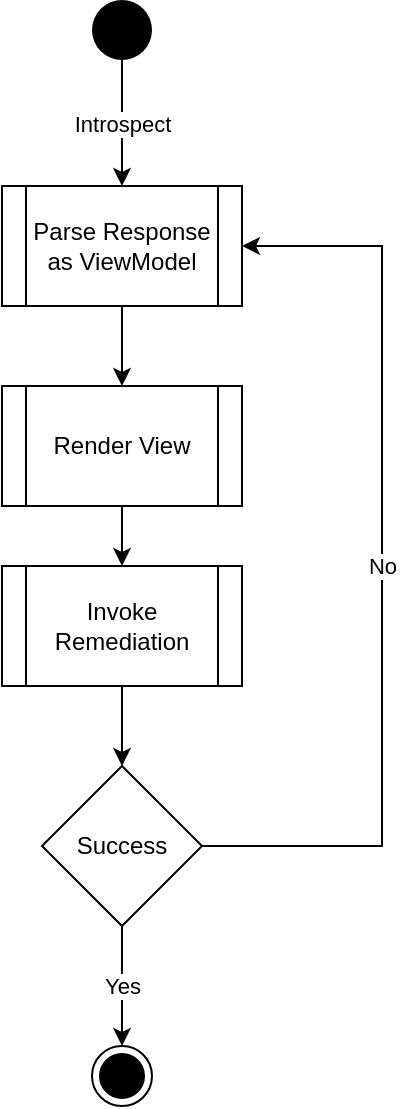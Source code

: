 <mxfile version="17.4.6" type="device"><diagram id="cgt5A1szX9bfIU3bGgWX" name="Page-1"><mxGraphModel dx="1087" dy="780" grid="1" gridSize="10" guides="1" tooltips="1" connect="1" arrows="1" fold="1" page="1" pageScale="1" pageWidth="850" pageHeight="1100" math="0" shadow="0"><root><mxCell id="0"/><mxCell id="1" parent="0"/><mxCell id="ZvliedGVUUeV-GRGqcfJ-8" style="edgeStyle=orthogonalEdgeStyle;rounded=0;orthogonalLoop=1;jettySize=auto;html=1;entryX=0.5;entryY=0;entryDx=0;entryDy=0;" edge="1" parent="1" source="ZvliedGVUUeV-GRGqcfJ-2" target="ZvliedGVUUeV-GRGqcfJ-3"><mxGeometry relative="1" as="geometry"/></mxCell><mxCell id="ZvliedGVUUeV-GRGqcfJ-2" value="Render View" style="shape=process;whiteSpace=wrap;html=1;backgroundOutline=1;" vertex="1" parent="1"><mxGeometry x="220" y="253" width="120" height="60" as="geometry"/></mxCell><mxCell id="ZvliedGVUUeV-GRGqcfJ-9" style="edgeStyle=orthogonalEdgeStyle;rounded=0;orthogonalLoop=1;jettySize=auto;html=1;entryX=0.5;entryY=0;entryDx=0;entryDy=0;" edge="1" parent="1" source="ZvliedGVUUeV-GRGqcfJ-3" target="ZvliedGVUUeV-GRGqcfJ-4"><mxGeometry relative="1" as="geometry"/></mxCell><mxCell id="ZvliedGVUUeV-GRGqcfJ-3" value="Invoke Remediation" style="shape=process;whiteSpace=wrap;html=1;backgroundOutline=1;" vertex="1" parent="1"><mxGeometry x="220" y="343" width="120" height="60" as="geometry"/></mxCell><mxCell id="ZvliedGVUUeV-GRGqcfJ-12" value="Yes" style="edgeStyle=orthogonalEdgeStyle;rounded=0;orthogonalLoop=1;jettySize=auto;html=1;entryX=0.5;entryY=0;entryDx=0;entryDy=0;" edge="1" parent="1" source="ZvliedGVUUeV-GRGqcfJ-4" target="ZvliedGVUUeV-GRGqcfJ-6"><mxGeometry relative="1" as="geometry"/></mxCell><mxCell id="ZvliedGVUUeV-GRGqcfJ-17" value="No" style="edgeStyle=orthogonalEdgeStyle;rounded=0;orthogonalLoop=1;jettySize=auto;html=1;entryX=1;entryY=0.5;entryDx=0;entryDy=0;" edge="1" parent="1" source="ZvliedGVUUeV-GRGqcfJ-4" target="ZvliedGVUUeV-GRGqcfJ-13"><mxGeometry relative="1" as="geometry"><mxPoint x="420" y="180" as="targetPoint"/><Array as="points"><mxPoint x="410" y="483"/><mxPoint x="410" y="183"/></Array></mxGeometry></mxCell><mxCell id="ZvliedGVUUeV-GRGqcfJ-4" value="Success" style="rhombus;whiteSpace=wrap;html=1;" vertex="1" parent="1"><mxGeometry x="240" y="443" width="80" height="80" as="geometry"/></mxCell><mxCell id="ZvliedGVUUeV-GRGqcfJ-6" value="" style="ellipse;html=1;shape=endState;fillColor=#000000;strokeColor=#000000;" vertex="1" parent="1"><mxGeometry x="265" y="583" width="30" height="30" as="geometry"/></mxCell><mxCell id="ZvliedGVUUeV-GRGqcfJ-16" style="edgeStyle=orthogonalEdgeStyle;rounded=0;orthogonalLoop=1;jettySize=auto;html=1;entryX=0.5;entryY=0;entryDx=0;entryDy=0;" edge="1" parent="1" source="ZvliedGVUUeV-GRGqcfJ-13" target="ZvliedGVUUeV-GRGqcfJ-2"><mxGeometry relative="1" as="geometry"/></mxCell><mxCell id="ZvliedGVUUeV-GRGqcfJ-13" value="Parse Response as ViewModel" style="shape=process;whiteSpace=wrap;html=1;backgroundOutline=1;" vertex="1" parent="1"><mxGeometry x="220" y="153" width="120" height="60" as="geometry"/></mxCell><mxCell id="ZvliedGVUUeV-GRGqcfJ-15" value="Introspect" style="edgeStyle=orthogonalEdgeStyle;rounded=0;orthogonalLoop=1;jettySize=auto;html=1;entryX=0.5;entryY=0;entryDx=0;entryDy=0;" edge="1" parent="1" source="ZvliedGVUUeV-GRGqcfJ-14" target="ZvliedGVUUeV-GRGqcfJ-13"><mxGeometry relative="1" as="geometry"/></mxCell><mxCell id="ZvliedGVUUeV-GRGqcfJ-14" value="" style="ellipse;fillColor=#000000;strokeColor=none;" vertex="1" parent="1"><mxGeometry x="265" y="60" width="30" height="30" as="geometry"/></mxCell></root></mxGraphModel></diagram></mxfile>